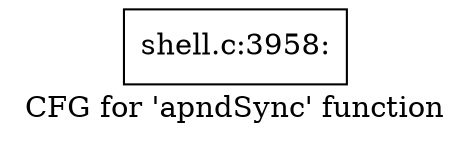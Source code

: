 digraph "CFG for 'apndSync' function" {
	label="CFG for 'apndSync' function";

	Node0x560276900ab0 [shape=record,label="{shell.c:3958:}"];
}
